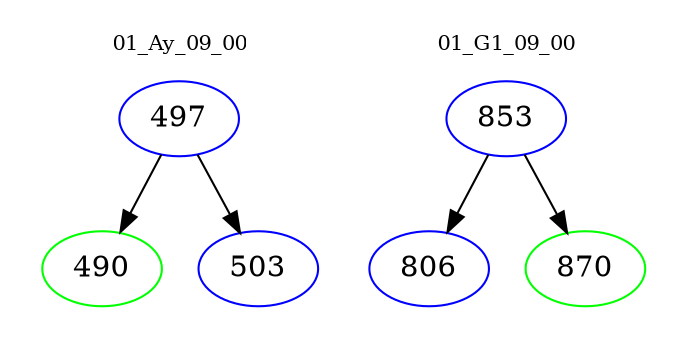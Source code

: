 digraph{
subgraph cluster_0 {
color = white
label = "01_Ay_09_00";
fontsize=10;
T0_497 [label="497", color="blue"]
T0_497 -> T0_490 [color="black"]
T0_490 [label="490", color="green"]
T0_497 -> T0_503 [color="black"]
T0_503 [label="503", color="blue"]
}
subgraph cluster_1 {
color = white
label = "01_G1_09_00";
fontsize=10;
T1_853 [label="853", color="blue"]
T1_853 -> T1_806 [color="black"]
T1_806 [label="806", color="blue"]
T1_853 -> T1_870 [color="black"]
T1_870 [label="870", color="green"]
}
}
